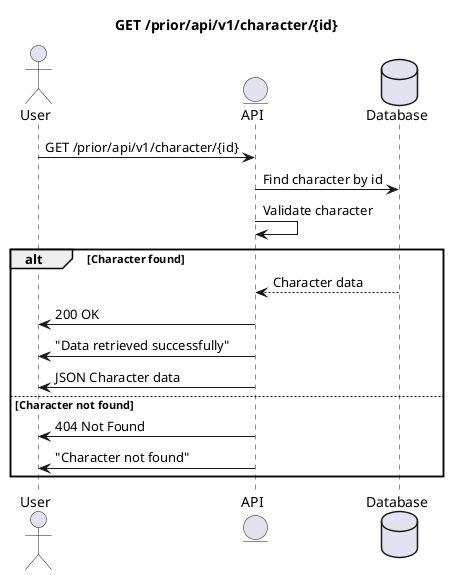 @startuml
'https://plantuml.com/sequence-diagram

title GET /prior/api/v1/character/{id}

actor User as u
entity API as a
database Database as d

u->a : GET /prior/api/v1/character/{id}
a->d: Find character by id
a->a : Validate character

alt Character found
    d-->a : Character data
    a->u : 200 OK
    a->u : "Data retrieved successfully"
    a->u : JSON Character data
else Character not found
    a->u : 404 Not Found
    a->u : "Character not found"
end

@enduml